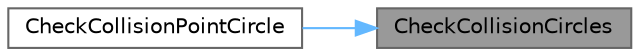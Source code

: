 digraph "CheckCollisionCircles"
{
 // LATEX_PDF_SIZE
  bgcolor="transparent";
  edge [fontname=Helvetica,fontsize=10,labelfontname=Helvetica,labelfontsize=10];
  node [fontname=Helvetica,fontsize=10,shape=box,height=0.2,width=0.4];
  rankdir="RL";
  Node1 [id="Node000001",label="CheckCollisionCircles",height=0.2,width=0.4,color="gray40", fillcolor="grey60", style="filled", fontcolor="black",tooltip=" "];
  Node1 -> Node2 [id="edge1_Node000001_Node000002",dir="back",color="steelblue1",style="solid",tooltip=" "];
  Node2 [id="Node000002",label="CheckCollisionPointCircle",height=0.2,width=0.4,color="grey40", fillcolor="white", style="filled",URL="$_classes_2lib_2rshapes_8c.html#a9c7963bc7c9a702e91586b1db7e40317",tooltip=" "];
}
